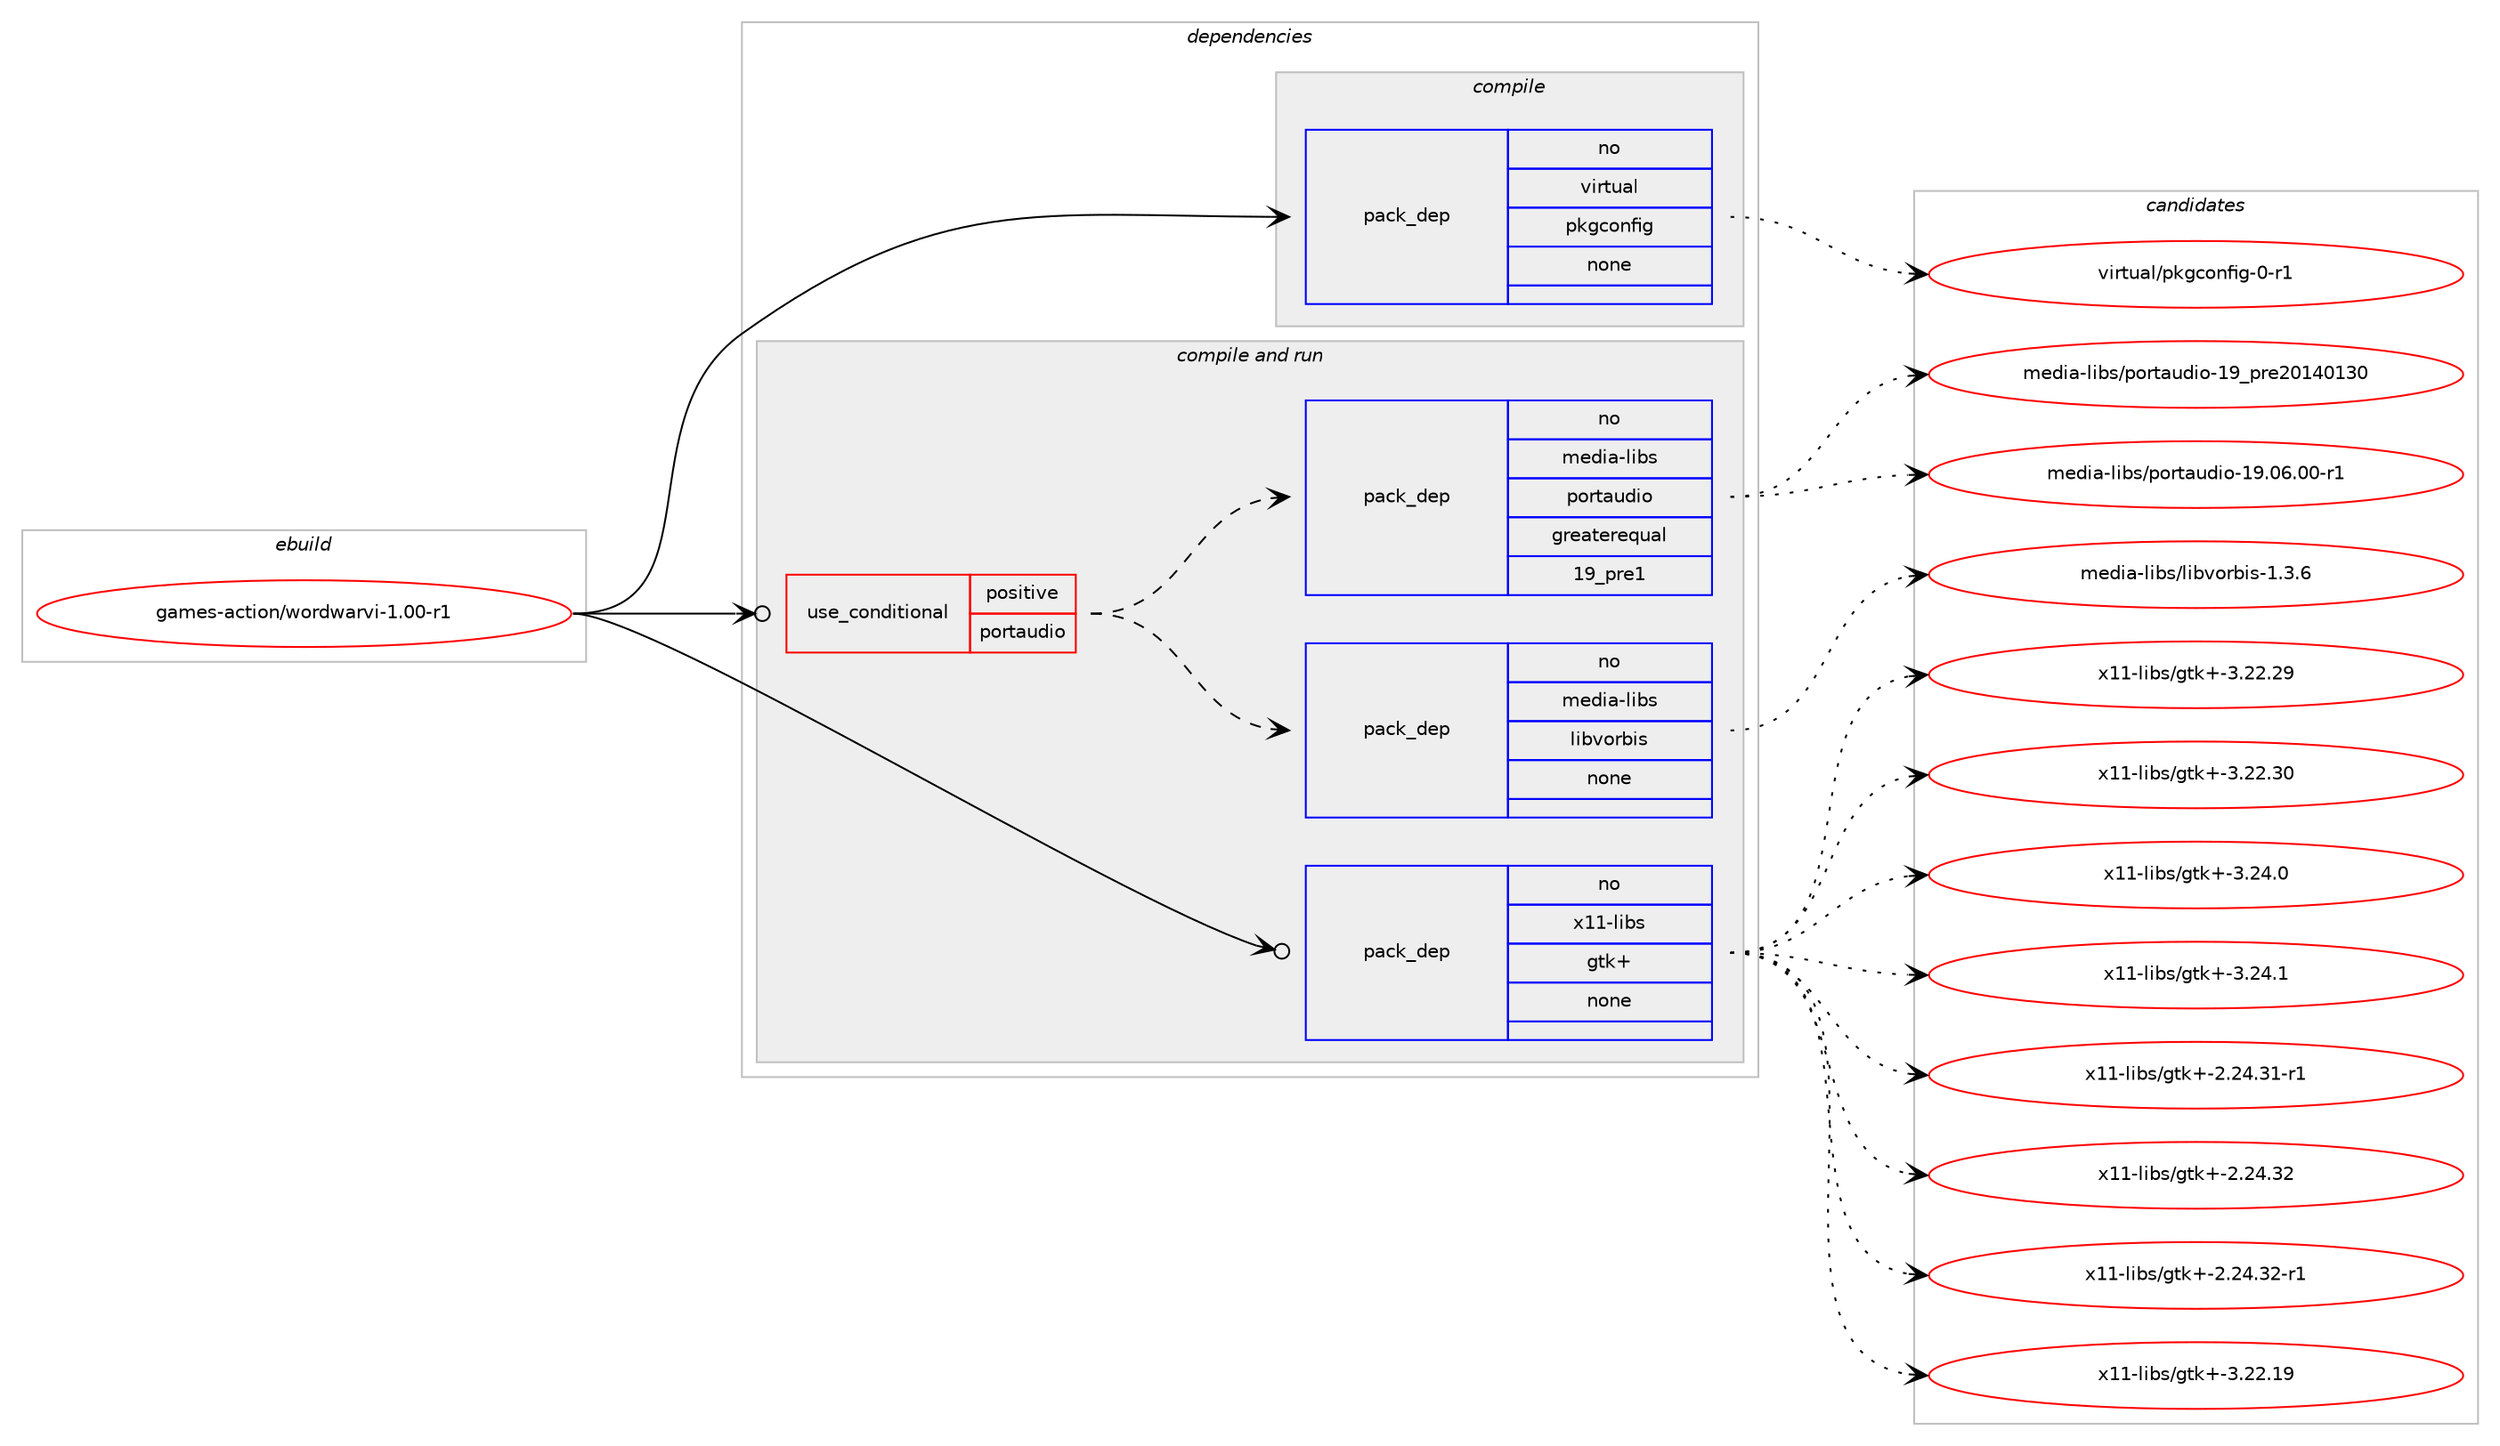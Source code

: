 digraph prolog {

# *************
# Graph options
# *************

newrank=true;
concentrate=true;
compound=true;
graph [rankdir=LR,fontname=Helvetica,fontsize=10,ranksep=1.5];#, ranksep=2.5, nodesep=0.2];
edge  [arrowhead=vee];
node  [fontname=Helvetica,fontsize=10];

# **********
# The ebuild
# **********

subgraph cluster_leftcol {
color=gray;
rank=same;
label=<<i>ebuild</i>>;
id [label="games-action/wordwarvi-1.00-r1", color=red, width=4, href="../games-action/wordwarvi-1.00-r1.svg"];
}

# ****************
# The dependencies
# ****************

subgraph cluster_midcol {
color=gray;
label=<<i>dependencies</i>>;
subgraph cluster_compile {
fillcolor="#eeeeee";
style=filled;
label=<<i>compile</i>>;
subgraph pack3746 {
dependency4625 [label=<<TABLE BORDER="0" CELLBORDER="1" CELLSPACING="0" CELLPADDING="4" WIDTH="220"><TR><TD ROWSPAN="6" CELLPADDING="30">pack_dep</TD></TR><TR><TD WIDTH="110">no</TD></TR><TR><TD>virtual</TD></TR><TR><TD>pkgconfig</TD></TR><TR><TD>none</TD></TR><TR><TD></TD></TR></TABLE>>, shape=none, color=blue];
}
id:e -> dependency4625:w [weight=20,style="solid",arrowhead="vee"];
}
subgraph cluster_compileandrun {
fillcolor="#eeeeee";
style=filled;
label=<<i>compile and run</i>>;
subgraph cond745 {
dependency4626 [label=<<TABLE BORDER="0" CELLBORDER="1" CELLSPACING="0" CELLPADDING="4"><TR><TD ROWSPAN="3" CELLPADDING="10">use_conditional</TD></TR><TR><TD>positive</TD></TR><TR><TD>portaudio</TD></TR></TABLE>>, shape=none, color=red];
subgraph pack3747 {
dependency4627 [label=<<TABLE BORDER="0" CELLBORDER="1" CELLSPACING="0" CELLPADDING="4" WIDTH="220"><TR><TD ROWSPAN="6" CELLPADDING="30">pack_dep</TD></TR><TR><TD WIDTH="110">no</TD></TR><TR><TD>media-libs</TD></TR><TR><TD>libvorbis</TD></TR><TR><TD>none</TD></TR><TR><TD></TD></TR></TABLE>>, shape=none, color=blue];
}
dependency4626:e -> dependency4627:w [weight=20,style="dashed",arrowhead="vee"];
subgraph pack3748 {
dependency4628 [label=<<TABLE BORDER="0" CELLBORDER="1" CELLSPACING="0" CELLPADDING="4" WIDTH="220"><TR><TD ROWSPAN="6" CELLPADDING="30">pack_dep</TD></TR><TR><TD WIDTH="110">no</TD></TR><TR><TD>media-libs</TD></TR><TR><TD>portaudio</TD></TR><TR><TD>greaterequal</TD></TR><TR><TD>19_pre1</TD></TR></TABLE>>, shape=none, color=blue];
}
dependency4626:e -> dependency4628:w [weight=20,style="dashed",arrowhead="vee"];
}
id:e -> dependency4626:w [weight=20,style="solid",arrowhead="odotvee"];
subgraph pack3749 {
dependency4629 [label=<<TABLE BORDER="0" CELLBORDER="1" CELLSPACING="0" CELLPADDING="4" WIDTH="220"><TR><TD ROWSPAN="6" CELLPADDING="30">pack_dep</TD></TR><TR><TD WIDTH="110">no</TD></TR><TR><TD>x11-libs</TD></TR><TR><TD>gtk+</TD></TR><TR><TD>none</TD></TR><TR><TD></TD></TR></TABLE>>, shape=none, color=blue];
}
id:e -> dependency4629:w [weight=20,style="solid",arrowhead="odotvee"];
}
subgraph cluster_run {
fillcolor="#eeeeee";
style=filled;
label=<<i>run</i>>;
}
}

# **************
# The candidates
# **************

subgraph cluster_choices {
rank=same;
color=gray;
label=<<i>candidates</i>>;

subgraph choice3746 {
color=black;
nodesep=1;
choice11810511411611797108471121071039911111010210510345484511449 [label="virtual/pkgconfig-0-r1", color=red, width=4,href="../virtual/pkgconfig-0-r1.svg"];
dependency4625:e -> choice11810511411611797108471121071039911111010210510345484511449:w [style=dotted,weight="100"];
}
subgraph choice3747 {
color=black;
nodesep=1;
choice109101100105974510810598115471081059811811111498105115454946514654 [label="media-libs/libvorbis-1.3.6", color=red, width=4,href="../media-libs/libvorbis-1.3.6.svg"];
dependency4627:e -> choice109101100105974510810598115471081059811811111498105115454946514654:w [style=dotted,weight="100"];
}
subgraph choice3748 {
color=black;
nodesep=1;
choice1091011001059745108105981154711211111411697117100105111454957951121141015048495248495148 [label="media-libs/portaudio-19_pre20140130", color=red, width=4,href="../media-libs/portaudio-19_pre20140130.svg"];
choice10910110010597451081059811547112111114116971171001051114549574648544648484511449 [label="media-libs/portaudio-19.06.00-r1", color=red, width=4,href="../media-libs/portaudio-19.06.00-r1.svg"];
dependency4628:e -> choice1091011001059745108105981154711211111411697117100105111454957951121141015048495248495148:w [style=dotted,weight="100"];
dependency4628:e -> choice10910110010597451081059811547112111114116971171001051114549574648544648484511449:w [style=dotted,weight="100"];
}
subgraph choice3749 {
color=black;
nodesep=1;
choice12049494510810598115471031161074345504650524651494511449 [label="x11-libs/gtk+-2.24.31-r1", color=red, width=4,href="../x11-libs/gtk+-2.24.31-r1.svg"];
choice1204949451081059811547103116107434550465052465150 [label="x11-libs/gtk+-2.24.32", color=red, width=4,href="../x11-libs/gtk+-2.24.32.svg"];
choice12049494510810598115471031161074345504650524651504511449 [label="x11-libs/gtk+-2.24.32-r1", color=red, width=4,href="../x11-libs/gtk+-2.24.32-r1.svg"];
choice1204949451081059811547103116107434551465050464957 [label="x11-libs/gtk+-3.22.19", color=red, width=4,href="../x11-libs/gtk+-3.22.19.svg"];
choice1204949451081059811547103116107434551465050465057 [label="x11-libs/gtk+-3.22.29", color=red, width=4,href="../x11-libs/gtk+-3.22.29.svg"];
choice1204949451081059811547103116107434551465050465148 [label="x11-libs/gtk+-3.22.30", color=red, width=4,href="../x11-libs/gtk+-3.22.30.svg"];
choice12049494510810598115471031161074345514650524648 [label="x11-libs/gtk+-3.24.0", color=red, width=4,href="../x11-libs/gtk+-3.24.0.svg"];
choice12049494510810598115471031161074345514650524649 [label="x11-libs/gtk+-3.24.1", color=red, width=4,href="../x11-libs/gtk+-3.24.1.svg"];
dependency4629:e -> choice12049494510810598115471031161074345504650524651494511449:w [style=dotted,weight="100"];
dependency4629:e -> choice1204949451081059811547103116107434550465052465150:w [style=dotted,weight="100"];
dependency4629:e -> choice12049494510810598115471031161074345504650524651504511449:w [style=dotted,weight="100"];
dependency4629:e -> choice1204949451081059811547103116107434551465050464957:w [style=dotted,weight="100"];
dependency4629:e -> choice1204949451081059811547103116107434551465050465057:w [style=dotted,weight="100"];
dependency4629:e -> choice1204949451081059811547103116107434551465050465148:w [style=dotted,weight="100"];
dependency4629:e -> choice12049494510810598115471031161074345514650524648:w [style=dotted,weight="100"];
dependency4629:e -> choice12049494510810598115471031161074345514650524649:w [style=dotted,weight="100"];
}
}

}

